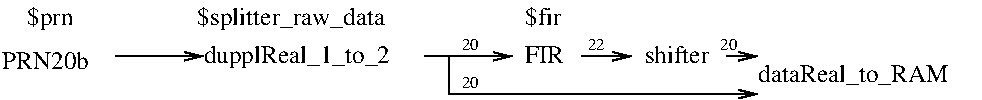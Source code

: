 #FIG 3.2  Produced by xfig version 3.2.7a
Landscape
Center
Metric
A4
100.00
Single
-2
1200 2
2 1 0 1 0 7 50 -1 -1 0.000 0 0 -1 1 0 2
	0 0 1.00 60.00 120.00
	 5490 4680 6120 4680
2 1 0 1 0 7 50 -1 -1 0.000 0 0 -1 1 0 2
	0 0 1.00 60.00 120.00
	 7695 4680 8325 4680
2 1 0 1 0 7 50 -1 -1 0.000 0 0 -1 1 0 3
	0 0 1.00 60.00 120.00
	 7875 4680 7875 4950 10080 4950
2 1 0 1 0 7 50 -1 -1 0.000 0 0 -1 1 0 2
	0 0 1.00 60.00 120.00
	 8820 4680 9180 4680
2 1 0 1 0 7 50 -1 -1 0.000 0 0 -1 1 0 2
	0 0 1.00 60.00 120.00
	 9855 4680 10080 4680
4 0 0 50 -1 0 12 0.0000 4 180 1545 6120 4725 dupplReal_1_to_2\001
4 0 0 50 -1 0 12 0.0000 4 135 690 4680 4770 PRN20b\001
4 0 0 50 -1 0 12 0.0000 4 195 375 4860 4455 $prn\001
4 0 0 50 -1 0 8 0.0000 4 90 150 7965 4635 20\001
4 0 0 50 -1 0 8 0.0000 4 90 150 7965 4905 20\001
4 0 0 50 -1 0 12 0.0000 4 195 1515 6075 4455 $splitter_raw_data\001
4 0 0 50 -1 0 12 0.0000 4 165 285 8415 4455 $fir\001
4 0 0 50 -1 0 8 0.0000 4 90 150 8865 4635 22\001
4 0 0 50 -1 0 12 0.0000 4 135 510 9270 4725 shifter\001
4 0 0 50 -1 0 12 0.0000 4 165 1545 10080 4860 dataReal_to_RAM\001
4 0 0 50 -1 0 12 0.0000 4 135 300 8415 4725 FIR\001
4 0 0 50 -1 0 8 0.0000 4 90 150 9810 4635 20\001
